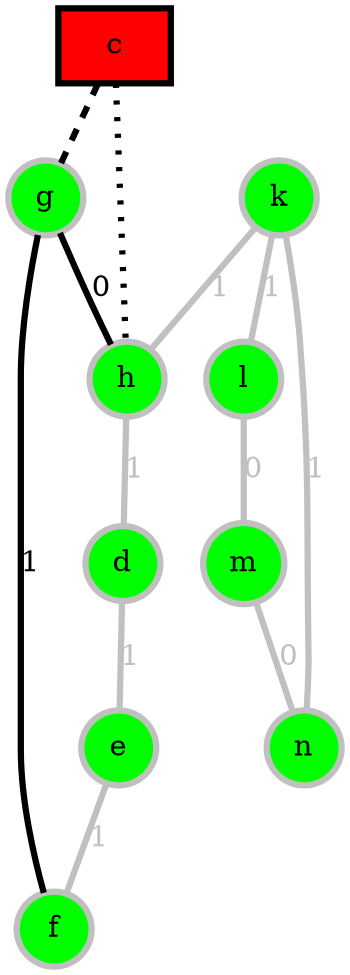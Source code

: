 graph ai {
graph [size="10,8", dpi=100, ratio="compress", label=""];
node [shape=circle, color=grey, style=filled, penwidth=3];
edge [color=grey, penwidth=3, fontcolor=grey];
sep="+11";
esep="+10";
splines=true;
overlap=scalexy;
fixedsize=true;

c [shape=box, color=black, fillcolor=red];
c -- g [style=dashed, color=black];
c -- h [style=dotted, color=black];

k [fillcolor=green];
l:sw [fillcolor=green];
m:nw [fillcolor=green];
n [fillcolor=green];

d [fillcolor=green];
e:ne [fillcolor=green];
f:se [fillcolor=green];
g [fillcolor=green];
h [fillcolor=green];

m -- n [label="0"];
n -- k [label="1"];
k -- l [label="1"];
l -- m [label="0"];

d -- e [label="1"];
e -- f [label="1"];
f -- g [label="1", fontcolor=black, color=black];
g -- h [label="0", fontcolor=black, color=black];
h -- d [label="1"];

k -- h [label="1"];
}
